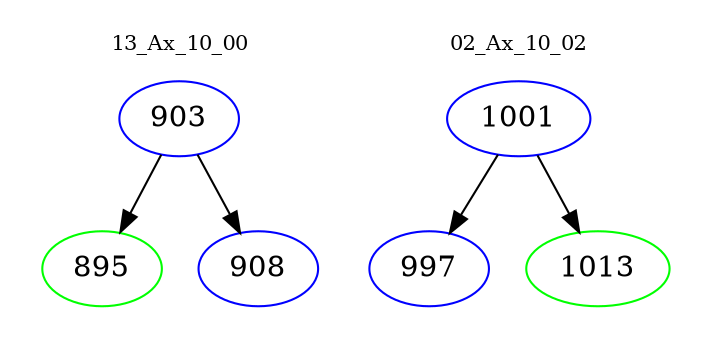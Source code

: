 digraph{
subgraph cluster_0 {
color = white
label = "13_Ax_10_00";
fontsize=10;
T0_903 [label="903", color="blue"]
T0_903 -> T0_895 [color="black"]
T0_895 [label="895", color="green"]
T0_903 -> T0_908 [color="black"]
T0_908 [label="908", color="blue"]
}
subgraph cluster_1 {
color = white
label = "02_Ax_10_02";
fontsize=10;
T1_1001 [label="1001", color="blue"]
T1_1001 -> T1_997 [color="black"]
T1_997 [label="997", color="blue"]
T1_1001 -> T1_1013 [color="black"]
T1_1013 [label="1013", color="green"]
}
}
